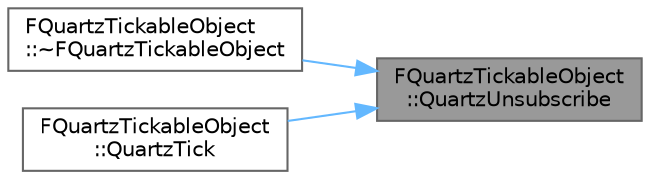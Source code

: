 digraph "FQuartzTickableObject::QuartzUnsubscribe"
{
 // INTERACTIVE_SVG=YES
 // LATEX_PDF_SIZE
  bgcolor="transparent";
  edge [fontname=Helvetica,fontsize=10,labelfontname=Helvetica,labelfontsize=10];
  node [fontname=Helvetica,fontsize=10,shape=box,height=0.2,width=0.4];
  rankdir="RL";
  Node1 [id="Node000001",label="FQuartzTickableObject\l::QuartzUnsubscribe",height=0.2,width=0.4,color="gray40", fillcolor="grey60", style="filled", fontcolor="black",tooltip=" "];
  Node1 -> Node2 [id="edge1_Node000001_Node000002",dir="back",color="steelblue1",style="solid",tooltip=" "];
  Node2 [id="Node000002",label="FQuartzTickableObject\l::~FQuartzTickableObject",height=0.2,width=0.4,color="grey40", fillcolor="white", style="filled",URL="$db/d27/classFQuartzTickableObject.html#a4b78e8f2987cc15b775c7922b9a7df81",tooltip=" "];
  Node1 -> Node3 [id="edge2_Node000001_Node000003",dir="back",color="steelblue1",style="solid",tooltip=" "];
  Node3 [id="Node000003",label="FQuartzTickableObject\l::QuartzTick",height=0.2,width=0.4,color="grey40", fillcolor="white", style="filled",URL="$db/d27/classFQuartzTickableObject.html#af19b2a9527ad24440ba92117164bac12",tooltip=" "];
}
